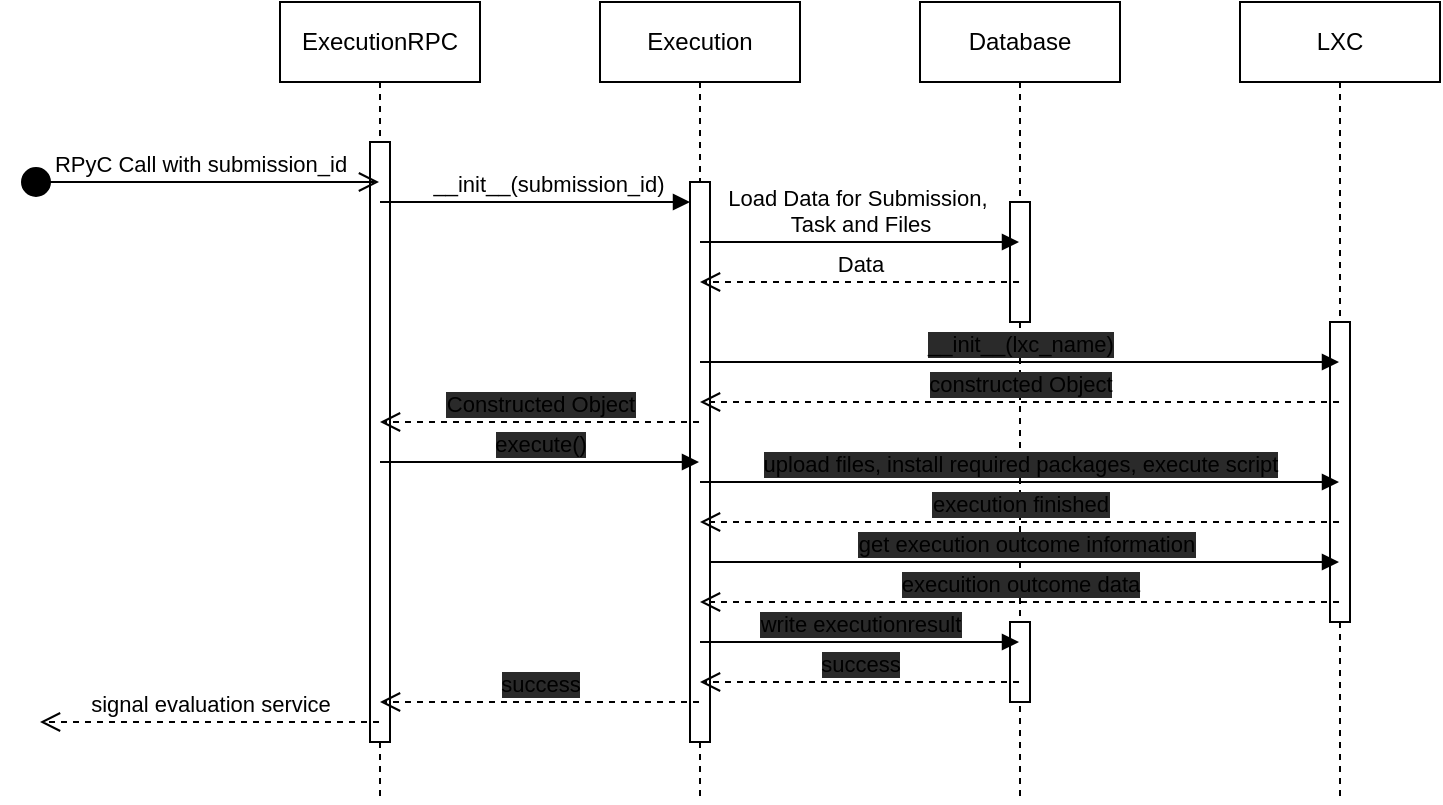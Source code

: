 <mxfile version="20.5.3" type="embed"><diagram name="Page-1" id="2YBvvXClWsGukQMizWep"><mxGraphModel dx="1401" dy="366" grid="1" gridSize="10" guides="1" tooltips="1" connect="1" arrows="1" fold="1" page="1" pageScale="1" pageWidth="850" pageHeight="1100" math="0" shadow="0"><root><mxCell id="0"/><mxCell id="1" parent="0"/><mxCell id="kRblCLMAtVxusdvtMGun-1" value="ExecutionRPC" style="shape=umlLifeline;perimeter=lifelinePerimeter;whiteSpace=wrap;html=1;container=1;dropTarget=0;collapsible=0;recursiveResize=0;outlineConnect=0;portConstraint=eastwest;newEdgeStyle={&quot;edgeStyle&quot;:&quot;elbowEdgeStyle&quot;,&quot;elbow&quot;:&quot;vertical&quot;,&quot;curved&quot;:0,&quot;rounded&quot;:0};sketch=0;" parent="1" vertex="1"><mxGeometry y="80" width="100" height="400" as="geometry"/></mxCell><mxCell id="kRblCLMAtVxusdvtMGun-13" value="" style="html=1;points=[[0,0,0,0,5],[0,1,0,0,-5],[1,0,0,0,5],[1,1,0,0,-5]];perimeter=orthogonalPerimeter;outlineConnect=0;targetShapes=umlLifeline;portConstraint=eastwest;newEdgeStyle={&quot;curved&quot;:0,&quot;rounded&quot;:0};sketch=0;" parent="kRblCLMAtVxusdvtMGun-1" vertex="1"><mxGeometry x="45" y="70" width="10" height="300" as="geometry"/></mxCell><mxCell id="kRblCLMAtVxusdvtMGun-2" value="Database" style="shape=umlLifeline;perimeter=lifelinePerimeter;whiteSpace=wrap;html=1;container=1;dropTarget=0;collapsible=0;recursiveResize=0;outlineConnect=0;portConstraint=eastwest;newEdgeStyle={&quot;edgeStyle&quot;:&quot;elbowEdgeStyle&quot;,&quot;elbow&quot;:&quot;vertical&quot;,&quot;curved&quot;:0,&quot;rounded&quot;:0};sketch=0;" parent="1" vertex="1"><mxGeometry x="320" y="80" width="100" height="400" as="geometry"/></mxCell><mxCell id="kRblCLMAtVxusdvtMGun-5" value="RPyC Call with submission_id" style="html=1;verticalAlign=bottom;startArrow=circle;startFill=1;endArrow=open;startSize=6;endSize=8;curved=0;rounded=0;sketch=0;" parent="1" target="kRblCLMAtVxusdvtMGun-1" edge="1"><mxGeometry width="80" relative="1" as="geometry"><mxPoint x="-130" y="170" as="sourcePoint"/><mxPoint x="-20" y="170" as="targetPoint"/></mxGeometry></mxCell><mxCell id="kRblCLMAtVxusdvtMGun-6" value="Execution" style="shape=umlLifeline;perimeter=lifelinePerimeter;whiteSpace=wrap;html=1;container=1;dropTarget=0;collapsible=0;recursiveResize=0;outlineConnect=0;portConstraint=eastwest;newEdgeStyle={&quot;curved&quot;:0,&quot;rounded&quot;:0};sketch=0;" parent="1" vertex="1"><mxGeometry x="160" y="80" width="100" height="400" as="geometry"/></mxCell><mxCell id="kRblCLMAtVxusdvtMGun-15" value="" style="html=1;points=[[0,0,0,0,5],[0,1,0,0,-5],[1,0,0,0,5],[1,1,0,0,-5]];perimeter=orthogonalPerimeter;outlineConnect=0;targetShapes=umlLifeline;portConstraint=eastwest;newEdgeStyle={&quot;curved&quot;:0,&quot;rounded&quot;:0};sketch=0;" parent="kRblCLMAtVxusdvtMGun-6" vertex="1"><mxGeometry x="45" y="90" width="10" height="280" as="geometry"/></mxCell><mxCell id="kRblCLMAtVxusdvtMGun-7" value="__init__(submission_id)" style="html=1;verticalAlign=bottom;endArrow=block;curved=0;rounded=0;sketch=0;" parent="1" source="kRblCLMAtVxusdvtMGun-1" target="kRblCLMAtVxusdvtMGun-15" edge="1"><mxGeometry x="0.077" width="80" relative="1" as="geometry"><mxPoint x="70" y="180" as="sourcePoint"/><mxPoint x="190" y="180" as="targetPoint"/><Array as="points"><mxPoint x="145" y="180"/></Array><mxPoint as="offset"/></mxGeometry></mxCell><mxCell id="kRblCLMAtVxusdvtMGun-11" value="LXC" style="shape=umlLifeline;perimeter=lifelinePerimeter;whiteSpace=wrap;html=1;container=1;dropTarget=0;collapsible=0;recursiveResize=0;outlineConnect=0;portConstraint=eastwest;newEdgeStyle={&quot;curved&quot;:0,&quot;rounded&quot;:0};sketch=0;" parent="1" vertex="1"><mxGeometry x="480" y="80" width="100" height="400" as="geometry"/></mxCell><mxCell id="kRblCLMAtVxusdvtMGun-21" value="" style="html=1;points=[[0,0,0,0,5],[0,1,0,0,-5],[1,0,0,0,5],[1,1,0,0,-5]];perimeter=orthogonalPerimeter;outlineConnect=0;targetShapes=umlLifeline;portConstraint=eastwest;newEdgeStyle={&quot;curved&quot;:0,&quot;rounded&quot;:0};sketch=0;" parent="kRblCLMAtVxusdvtMGun-11" vertex="1"><mxGeometry x="45" y="160" width="10" height="150" as="geometry"/></mxCell><mxCell id="kRblCLMAtVxusdvtMGun-29" value="signal evaluation service" style="html=1;verticalAlign=bottom;endArrow=open;dashed=1;endSize=8;curved=0;rounded=0;sketch=0;" parent="1" source="kRblCLMAtVxusdvtMGun-1" edge="1"><mxGeometry relative="1" as="geometry"><mxPoint x="10" y="420" as="sourcePoint"/><mxPoint x="-120" y="440" as="targetPoint"/><Array as="points"/></mxGeometry></mxCell><mxCell id="5" value="" style="html=1;points=[];perimeter=orthogonalPerimeter;sketch=0;" vertex="1" parent="1"><mxGeometry x="365" y="180" width="10" height="60" as="geometry"/></mxCell><mxCell id="8" value="Load Data for Submission,&amp;nbsp;&lt;br&gt;Task and Files" style="html=1;verticalAlign=bottom;endArrow=block;rounded=0;sketch=0;" edge="1" parent="1" source="kRblCLMAtVxusdvtMGun-6" target="kRblCLMAtVxusdvtMGun-2"><mxGeometry x="0.003" width="80" relative="1" as="geometry"><mxPoint x="260" y="220" as="sourcePoint"/><mxPoint x="340" y="220" as="targetPoint"/><Array as="points"><mxPoint x="270" y="200"/></Array><mxPoint as="offset"/></mxGeometry></mxCell><mxCell id="10" value="Data" style="html=1;verticalAlign=bottom;endArrow=open;dashed=1;endSize=8;rounded=0;sketch=0;" edge="1" parent="1" source="kRblCLMAtVxusdvtMGun-2" target="kRblCLMAtVxusdvtMGun-6"><mxGeometry relative="1" as="geometry"><mxPoint x="340" y="260" as="sourcePoint"/><mxPoint x="260" y="260" as="targetPoint"/><Array as="points"><mxPoint x="310" y="220"/></Array></mxGeometry></mxCell><mxCell id="12" value="Constructed Object" style="html=1;verticalAlign=bottom;endArrow=open;dashed=1;endSize=8;rounded=0;labelBackgroundColor=#2A2A2A;sketch=0;" edge="1" parent="1" source="kRblCLMAtVxusdvtMGun-6" target="kRblCLMAtVxusdvtMGun-1"><mxGeometry relative="1" as="geometry"><mxPoint x="200" y="250" as="sourcePoint"/><mxPoint x="120" y="250" as="targetPoint"/><Array as="points"><mxPoint x="160" y="290"/></Array></mxGeometry></mxCell><mxCell id="13" value="execute()" style="html=1;verticalAlign=bottom;endArrow=block;rounded=0;labelBackgroundColor=#2A2A2A;sketch=0;" edge="1" parent="1" source="kRblCLMAtVxusdvtMGun-1" target="kRblCLMAtVxusdvtMGun-6"><mxGeometry width="80" relative="1" as="geometry"><mxPoint x="120" y="250" as="sourcePoint"/><mxPoint x="200" y="250" as="targetPoint"/><Array as="points"><mxPoint x="180" y="310"/></Array></mxGeometry></mxCell><mxCell id="14" value="__init__(lxc_name)" style="html=1;verticalAlign=bottom;endArrow=block;rounded=0;labelBackgroundColor=#2A2A2A;sketch=0;" edge="1" parent="1" source="kRblCLMAtVxusdvtMGun-6" target="kRblCLMAtVxusdvtMGun-11"><mxGeometry width="80" relative="1" as="geometry"><mxPoint x="220" y="240" as="sourcePoint"/><mxPoint x="300" y="240" as="targetPoint"/><Array as="points"><mxPoint x="460" y="260"/></Array></mxGeometry></mxCell><mxCell id="15" value="constructed Object" style="html=1;verticalAlign=bottom;endArrow=open;dashed=1;endSize=8;rounded=0;labelBackgroundColor=#2A2A2A;sketch=0;" edge="1" parent="1" source="kRblCLMAtVxusdvtMGun-11" target="kRblCLMAtVxusdvtMGun-6"><mxGeometry relative="1" as="geometry"><mxPoint x="300" y="240" as="sourcePoint"/><mxPoint x="220" y="240" as="targetPoint"/><Array as="points"><mxPoint x="390" y="280"/></Array></mxGeometry></mxCell><mxCell id="16" value="upload files, install required packages, execute script" style="html=1;verticalAlign=bottom;endArrow=block;rounded=0;labelBackgroundColor=#2A2A2A;sketch=0;" edge="1" parent="1" source="kRblCLMAtVxusdvtMGun-6" target="kRblCLMAtVxusdvtMGun-11"><mxGeometry width="80" relative="1" as="geometry"><mxPoint x="250" y="350" as="sourcePoint"/><mxPoint x="330" y="350" as="targetPoint"/><Array as="points"><mxPoint x="460" y="320"/></Array></mxGeometry></mxCell><mxCell id="19" value="execution finished" style="html=1;verticalAlign=bottom;endArrow=open;dashed=1;endSize=8;rounded=0;labelBackgroundColor=#2A2A2A;sketch=0;" edge="1" parent="1" source="kRblCLMAtVxusdvtMGun-11" target="kRblCLMAtVxusdvtMGun-6"><mxGeometry relative="1" as="geometry"><mxPoint x="350" y="340" as="sourcePoint"/><mxPoint x="270" y="340" as="targetPoint"/><Array as="points"><mxPoint x="500" y="340"/></Array></mxGeometry></mxCell><mxCell id="20" value="get execution outcome information" style="html=1;verticalAlign=bottom;endArrow=block;rounded=0;labelBackgroundColor=#2A2A2A;sketch=0;" edge="1" parent="1" source="kRblCLMAtVxusdvtMGun-15" target="kRblCLMAtVxusdvtMGun-11"><mxGeometry width="80" relative="1" as="geometry"><mxPoint x="200" y="310" as="sourcePoint"/><mxPoint x="280" y="310" as="targetPoint"/><Array as="points"><mxPoint x="480" y="360"/></Array></mxGeometry></mxCell><mxCell id="24" value="execuition outcome data" style="html=1;verticalAlign=bottom;endArrow=open;dashed=1;endSize=8;rounded=0;labelBackgroundColor=#2A2A2A;sketch=0;strokeColor=default;" edge="1" parent="1" source="kRblCLMAtVxusdvtMGun-11" target="kRblCLMAtVxusdvtMGun-6"><mxGeometry relative="1" as="geometry"><mxPoint x="370" y="370" as="sourcePoint"/><mxPoint x="290" y="370" as="targetPoint"/><Array as="points"><mxPoint x="410" y="380"/></Array></mxGeometry></mxCell><mxCell id="25" value="" style="html=1;points=[];perimeter=orthogonalPerimeter;" vertex="1" parent="1"><mxGeometry x="365" y="390" width="10" height="40" as="geometry"/></mxCell><mxCell id="28" value="write executionresult" style="html=1;verticalAlign=bottom;endArrow=block;rounded=0;labelBackgroundColor=#2A2A2A;sketch=0;strokeColor=default;" edge="1" parent="1" source="kRblCLMAtVxusdvtMGun-6" target="kRblCLMAtVxusdvtMGun-2"><mxGeometry width="80" relative="1" as="geometry"><mxPoint x="200" y="320" as="sourcePoint"/><mxPoint x="280" y="320" as="targetPoint"/><Array as="points"><mxPoint x="280" y="400"/></Array></mxGeometry></mxCell><mxCell id="29" value="success" style="html=1;verticalAlign=bottom;endArrow=open;dashed=1;endSize=8;rounded=0;labelBackgroundColor=#2A2A2A;sketch=0;strokeColor=default;" edge="1" parent="1" source="kRblCLMAtVxusdvtMGun-2" target="kRblCLMAtVxusdvtMGun-6"><mxGeometry relative="1" as="geometry"><mxPoint x="280" y="320" as="sourcePoint"/><mxPoint x="200" y="320" as="targetPoint"/><Array as="points"><mxPoint x="270" y="420"/></Array></mxGeometry></mxCell><mxCell id="30" value="success" style="html=1;verticalAlign=bottom;endArrow=open;dashed=1;endSize=8;rounded=0;labelBackgroundColor=#2A2A2A;sketch=0;strokeColor=default;" edge="1" parent="1" source="kRblCLMAtVxusdvtMGun-6" target="kRblCLMAtVxusdvtMGun-1"><mxGeometry relative="1" as="geometry"><mxPoint x="190" y="340" as="sourcePoint"/><mxPoint x="110" y="340" as="targetPoint"/><Array as="points"><mxPoint x="190" y="430"/></Array></mxGeometry></mxCell></root></mxGraphModel></diagram></mxfile>